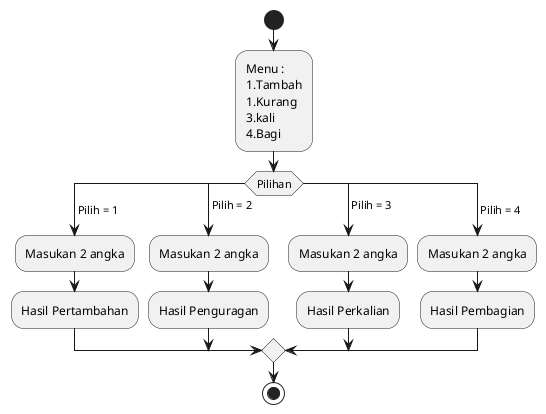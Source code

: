 @startuml studikasus

start
:Menu :
1.Tambah
1.Kurang
3.kali
4.Bagi;
switch (Pilihan)
case ( Pilih = 1 )
  :Masukan 2 angka;
  :Hasil Pertambahan;
case ( Pilih = 2 ) 
  :Masukan 2 angka;
  :Hasil Penguragan;
case ( Pilih = 3 )
  :Masukan 2 angka;
  :Hasil Perkalian;
case ( Pilih = 4 )
  :Masukan 2 angka;
  :Hasil Pembagian;
endswitch

stop
@enduml